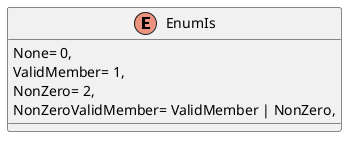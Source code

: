 @startuml
enum EnumIs {
    None= 0,
    ValidMember= 1,
    NonZero= 2,
    NonZeroValidMember= ValidMember | NonZero,
}
@enduml
